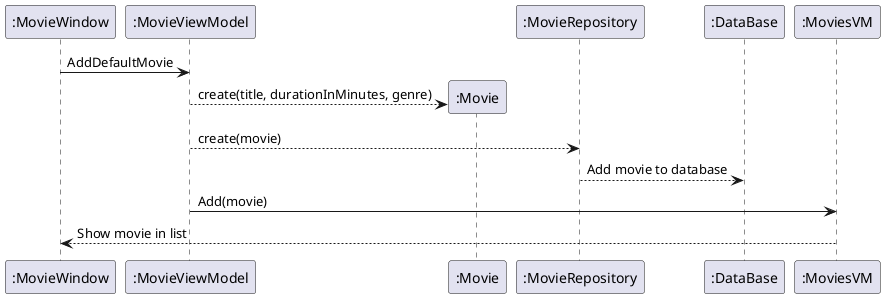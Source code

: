 @startuml SDNewMovie
":MovieWindow" -> ":MovieViewModel" : AddDefaultMovie
":MovieViewModel" --> ":Movie" ** : create(title, durationInMinutes, genre)
":MovieViewModel" --> ":MovieRepository" : create(movie)
":MovieRepository" --> ":DataBase" : Add movie to database
":MovieViewModel" -> ":MoviesVM" : Add(movie) 
":MoviesVM" --> ":MovieWindow" : Show movie in list
@enduml

